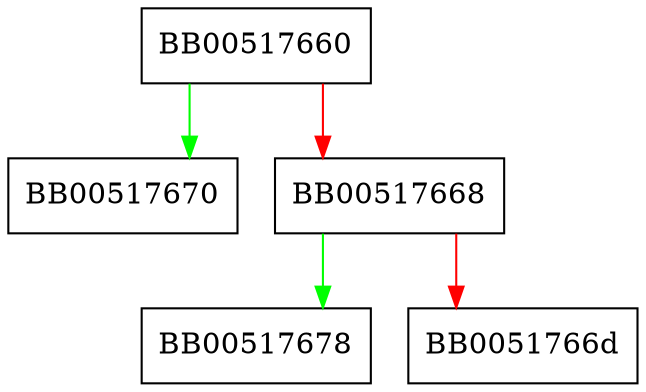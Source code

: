 digraph ASN1_TIME_check {
  node [shape="box"];
  graph [splines=ortho];
  BB00517660 -> BB00517670 [color="green"];
  BB00517660 -> BB00517668 [color="red"];
  BB00517668 -> BB00517678 [color="green"];
  BB00517668 -> BB0051766d [color="red"];
}